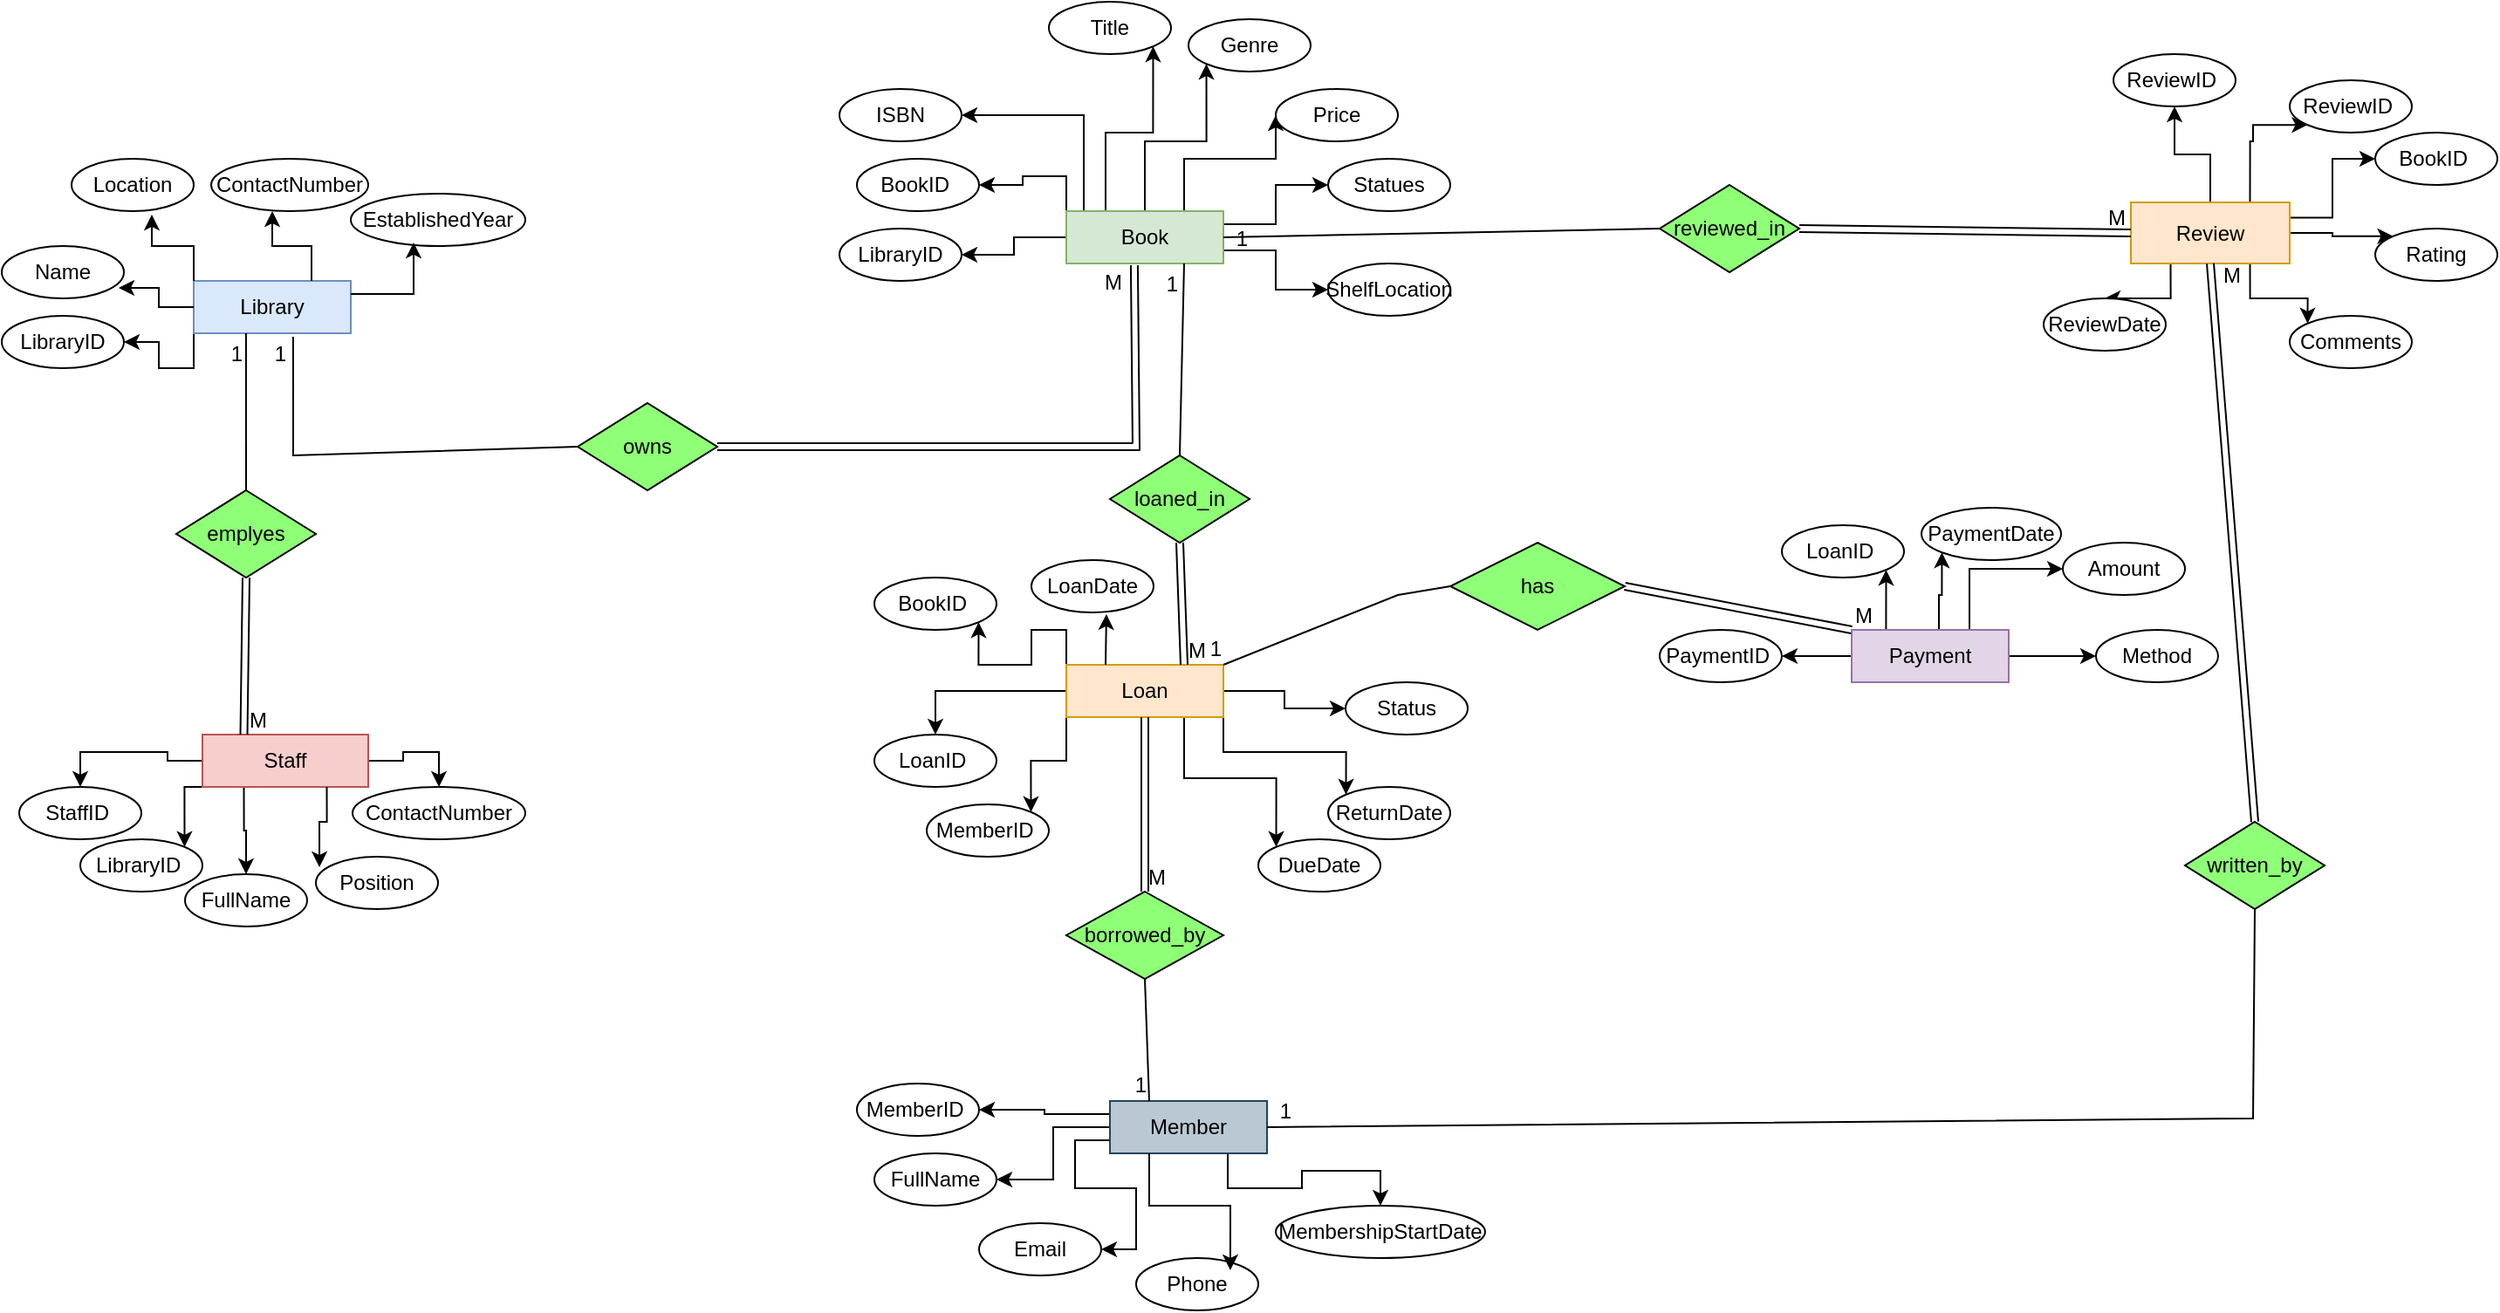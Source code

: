 <mxfile version="27.1.1">
  <diagram name="Page-1" id="rBHFA6Y7nBq18i1wPeov">
    <mxGraphModel dx="1657" dy="786" grid="1" gridSize="10" guides="1" tooltips="1" connect="1" arrows="1" fold="1" page="1" pageScale="1" pageWidth="827" pageHeight="1169" math="0" shadow="0">
      <root>
        <mxCell id="0" />
        <mxCell id="1" parent="0" />
        <mxCell id="kbJRGEqropHdvLp3n68f-18" style="edgeStyle=orthogonalEdgeStyle;rounded=0;orthogonalLoop=1;jettySize=auto;html=1;exitX=0;exitY=1;exitDx=0;exitDy=0;entryX=1;entryY=0.5;entryDx=0;entryDy=0;" parent="1" source="kbJRGEqropHdvLp3n68f-1" target="kbJRGEqropHdvLp3n68f-14" edge="1">
          <mxGeometry relative="1" as="geometry" />
        </mxCell>
        <mxCell id="kbJRGEqropHdvLp3n68f-1" value="Library" style="rounded=0;whiteSpace=wrap;html=1;fillColor=#dae8fc;strokeColor=#6c8ebf;" parent="1" vertex="1">
          <mxGeometry x="130" y="300" width="90" height="30" as="geometry" />
        </mxCell>
        <mxCell id="kbJRGEqropHdvLp3n68f-91" style="edgeStyle=orthogonalEdgeStyle;rounded=0;orthogonalLoop=1;jettySize=auto;html=1;exitX=0;exitY=0.5;exitDx=0;exitDy=0;" parent="1" source="kbJRGEqropHdvLp3n68f-2" target="kbJRGEqropHdvLp3n68f-27" edge="1">
          <mxGeometry relative="1" as="geometry" />
        </mxCell>
        <mxCell id="kbJRGEqropHdvLp3n68f-92" style="edgeStyle=orthogonalEdgeStyle;rounded=0;orthogonalLoop=1;jettySize=auto;html=1;exitX=0;exitY=0;exitDx=0;exitDy=0;entryX=1;entryY=0.5;entryDx=0;entryDy=0;" parent="1" source="kbJRGEqropHdvLp3n68f-2" target="kbJRGEqropHdvLp3n68f-26" edge="1">
          <mxGeometry relative="1" as="geometry" />
        </mxCell>
        <mxCell id="kbJRGEqropHdvLp3n68f-93" style="edgeStyle=orthogonalEdgeStyle;rounded=0;orthogonalLoop=1;jettySize=auto;html=1;exitX=0.5;exitY=0;exitDx=0;exitDy=0;entryX=1;entryY=0.5;entryDx=0;entryDy=0;" parent="1" source="kbJRGEqropHdvLp3n68f-2" target="kbJRGEqropHdvLp3n68f-25" edge="1">
          <mxGeometry relative="1" as="geometry">
            <Array as="points">
              <mxPoint x="675" y="270" />
              <mxPoint x="640" y="270" />
              <mxPoint x="640" y="205" />
            </Array>
          </mxGeometry>
        </mxCell>
        <mxCell id="kbJRGEqropHdvLp3n68f-95" style="edgeStyle=orthogonalEdgeStyle;rounded=0;orthogonalLoop=1;jettySize=auto;html=1;exitX=0.25;exitY=0;exitDx=0;exitDy=0;entryX=1;entryY=1;entryDx=0;entryDy=0;" parent="1" source="kbJRGEqropHdvLp3n68f-2" target="kbJRGEqropHdvLp3n68f-24" edge="1">
          <mxGeometry relative="1" as="geometry" />
        </mxCell>
        <mxCell id="kbJRGEqropHdvLp3n68f-96" style="edgeStyle=orthogonalEdgeStyle;rounded=0;orthogonalLoop=1;jettySize=auto;html=1;exitX=0.5;exitY=0;exitDx=0;exitDy=0;entryX=0;entryY=1;entryDx=0;entryDy=0;" parent="1" source="kbJRGEqropHdvLp3n68f-2" target="kbJRGEqropHdvLp3n68f-23" edge="1">
          <mxGeometry relative="1" as="geometry" />
        </mxCell>
        <mxCell id="kbJRGEqropHdvLp3n68f-97" style="edgeStyle=orthogonalEdgeStyle;rounded=0;orthogonalLoop=1;jettySize=auto;html=1;exitX=0.75;exitY=0;exitDx=0;exitDy=0;entryX=0;entryY=0.5;entryDx=0;entryDy=0;" parent="1" source="kbJRGEqropHdvLp3n68f-2" target="kbJRGEqropHdvLp3n68f-22" edge="1">
          <mxGeometry relative="1" as="geometry">
            <Array as="points">
              <mxPoint x="698" y="230" />
              <mxPoint x="750" y="230" />
            </Array>
          </mxGeometry>
        </mxCell>
        <mxCell id="kbJRGEqropHdvLp3n68f-99" style="edgeStyle=orthogonalEdgeStyle;rounded=0;orthogonalLoop=1;jettySize=auto;html=1;exitX=1;exitY=0.25;exitDx=0;exitDy=0;entryX=0;entryY=0.5;entryDx=0;entryDy=0;" parent="1" source="kbJRGEqropHdvLp3n68f-2" target="kbJRGEqropHdvLp3n68f-21" edge="1">
          <mxGeometry relative="1" as="geometry" />
        </mxCell>
        <mxCell id="kbJRGEqropHdvLp3n68f-100" style="edgeStyle=orthogonalEdgeStyle;rounded=0;orthogonalLoop=1;jettySize=auto;html=1;exitX=1;exitY=0.75;exitDx=0;exitDy=0;entryX=0;entryY=0.5;entryDx=0;entryDy=0;" parent="1" source="kbJRGEqropHdvLp3n68f-2" target="kbJRGEqropHdvLp3n68f-34" edge="1">
          <mxGeometry relative="1" as="geometry" />
        </mxCell>
        <mxCell id="kbJRGEqropHdvLp3n68f-2" value="Book" style="rounded=0;whiteSpace=wrap;html=1;fillColor=#d5e8d4;strokeColor=#82b366;" parent="1" vertex="1">
          <mxGeometry x="630" y="260" width="90" height="30" as="geometry" />
        </mxCell>
        <mxCell id="kbJRGEqropHdvLp3n68f-60" style="edgeStyle=orthogonalEdgeStyle;rounded=0;orthogonalLoop=1;jettySize=auto;html=1;exitX=0;exitY=0.25;exitDx=0;exitDy=0;entryX=1;entryY=0.5;entryDx=0;entryDy=0;" parent="1" source="kbJRGEqropHdvLp3n68f-3" target="kbJRGEqropHdvLp3n68f-28" edge="1">
          <mxGeometry relative="1" as="geometry" />
        </mxCell>
        <mxCell id="kbJRGEqropHdvLp3n68f-61" style="edgeStyle=orthogonalEdgeStyle;rounded=0;orthogonalLoop=1;jettySize=auto;html=1;entryX=1;entryY=0.5;entryDx=0;entryDy=0;" parent="1" source="kbJRGEqropHdvLp3n68f-3" target="kbJRGEqropHdvLp3n68f-29" edge="1">
          <mxGeometry relative="1" as="geometry" />
        </mxCell>
        <mxCell id="kbJRGEqropHdvLp3n68f-62" style="edgeStyle=orthogonalEdgeStyle;rounded=0;orthogonalLoop=1;jettySize=auto;html=1;exitX=0;exitY=0.75;exitDx=0;exitDy=0;entryX=1;entryY=0.5;entryDx=0;entryDy=0;" parent="1" source="kbJRGEqropHdvLp3n68f-3" target="kbJRGEqropHdvLp3n68f-30" edge="1">
          <mxGeometry relative="1" as="geometry" />
        </mxCell>
        <mxCell id="kbJRGEqropHdvLp3n68f-64" style="edgeStyle=orthogonalEdgeStyle;rounded=0;orthogonalLoop=1;jettySize=auto;html=1;exitX=0.75;exitY=1;exitDx=0;exitDy=0;entryX=0.5;entryY=0;entryDx=0;entryDy=0;" parent="1" source="kbJRGEqropHdvLp3n68f-3" target="kbJRGEqropHdvLp3n68f-32" edge="1">
          <mxGeometry relative="1" as="geometry" />
        </mxCell>
        <mxCell id="kbJRGEqropHdvLp3n68f-3" value="Member" style="rounded=0;whiteSpace=wrap;html=1;fillColor=#bac8d3;strokeColor=#23445d;" parent="1" vertex="1">
          <mxGeometry x="655" y="770" width="90" height="30" as="geometry" />
        </mxCell>
        <mxCell id="kbJRGEqropHdvLp3n68f-67" style="edgeStyle=orthogonalEdgeStyle;rounded=0;orthogonalLoop=1;jettySize=auto;html=1;exitX=0;exitY=0.5;exitDx=0;exitDy=0;" parent="1" source="kbJRGEqropHdvLp3n68f-5" target="kbJRGEqropHdvLp3n68f-35" edge="1">
          <mxGeometry relative="1" as="geometry" />
        </mxCell>
        <mxCell id="kbJRGEqropHdvLp3n68f-68" style="edgeStyle=orthogonalEdgeStyle;rounded=0;orthogonalLoop=1;jettySize=auto;html=1;exitX=0;exitY=1;exitDx=0;exitDy=0;entryX=1;entryY=0;entryDx=0;entryDy=0;" parent="1" source="kbJRGEqropHdvLp3n68f-5" target="kbJRGEqropHdvLp3n68f-36" edge="1">
          <mxGeometry relative="1" as="geometry" />
        </mxCell>
        <mxCell id="kbJRGEqropHdvLp3n68f-71" style="edgeStyle=orthogonalEdgeStyle;rounded=0;orthogonalLoop=1;jettySize=auto;html=1;exitX=0.75;exitY=1;exitDx=0;exitDy=0;entryX=0;entryY=0;entryDx=0;entryDy=0;" parent="1" source="kbJRGEqropHdvLp3n68f-5" target="kbJRGEqropHdvLp3n68f-39" edge="1">
          <mxGeometry relative="1" as="geometry" />
        </mxCell>
        <mxCell id="kbJRGEqropHdvLp3n68f-73" style="edgeStyle=orthogonalEdgeStyle;rounded=0;orthogonalLoop=1;jettySize=auto;html=1;exitX=1;exitY=1;exitDx=0;exitDy=0;entryX=0;entryY=0;entryDx=0;entryDy=0;" parent="1" source="kbJRGEqropHdvLp3n68f-5" target="kbJRGEqropHdvLp3n68f-40" edge="1">
          <mxGeometry relative="1" as="geometry" />
        </mxCell>
        <mxCell id="kbJRGEqropHdvLp3n68f-74" style="edgeStyle=orthogonalEdgeStyle;rounded=0;orthogonalLoop=1;jettySize=auto;html=1;exitX=1;exitY=0.5;exitDx=0;exitDy=0;entryX=0;entryY=0.5;entryDx=0;entryDy=0;" parent="1" source="kbJRGEqropHdvLp3n68f-5" target="kbJRGEqropHdvLp3n68f-41" edge="1">
          <mxGeometry relative="1" as="geometry" />
        </mxCell>
        <mxCell id="h46miChOFF45cCHaGkxQ-20" style="edgeStyle=orthogonalEdgeStyle;rounded=0;orthogonalLoop=1;jettySize=auto;html=1;exitX=0;exitY=0;exitDx=0;exitDy=0;entryX=1;entryY=1;entryDx=0;entryDy=0;" edge="1" parent="1" source="kbJRGEqropHdvLp3n68f-5" target="kbJRGEqropHdvLp3n68f-37">
          <mxGeometry relative="1" as="geometry" />
        </mxCell>
        <mxCell id="kbJRGEqropHdvLp3n68f-5" value="Loan" style="rounded=0;whiteSpace=wrap;html=1;fillColor=#ffe6cc;strokeColor=#d79b00;" parent="1" vertex="1">
          <mxGeometry x="630" y="520" width="90" height="30" as="geometry" />
        </mxCell>
        <mxCell id="kbJRGEqropHdvLp3n68f-80" style="edgeStyle=orthogonalEdgeStyle;rounded=0;orthogonalLoop=1;jettySize=auto;html=1;exitX=0;exitY=0.5;exitDx=0;exitDy=0;" parent="1" source="kbJRGEqropHdvLp3n68f-6" target="kbJRGEqropHdvLp3n68f-45" edge="1">
          <mxGeometry relative="1" as="geometry" />
        </mxCell>
        <mxCell id="kbJRGEqropHdvLp3n68f-81" style="edgeStyle=orthogonalEdgeStyle;rounded=0;orthogonalLoop=1;jettySize=auto;html=1;exitX=0;exitY=0;exitDx=0;exitDy=0;entryX=1;entryY=1;entryDx=0;entryDy=0;" parent="1" source="kbJRGEqropHdvLp3n68f-6" target="kbJRGEqropHdvLp3n68f-42" edge="1">
          <mxGeometry relative="1" as="geometry" />
        </mxCell>
        <mxCell id="kbJRGEqropHdvLp3n68f-82" style="edgeStyle=orthogonalEdgeStyle;rounded=0;orthogonalLoop=1;jettySize=auto;html=1;exitX=0.25;exitY=0;exitDx=0;exitDy=0;entryX=0;entryY=1;entryDx=0;entryDy=0;" parent="1" source="kbJRGEqropHdvLp3n68f-6" target="kbJRGEqropHdvLp3n68f-44" edge="1">
          <mxGeometry relative="1" as="geometry">
            <Array as="points">
              <mxPoint x="1130" y="500" />
              <mxPoint x="1130" y="480" />
              <mxPoint x="1132" y="480" />
            </Array>
          </mxGeometry>
        </mxCell>
        <mxCell id="kbJRGEqropHdvLp3n68f-83" style="edgeStyle=orthogonalEdgeStyle;rounded=0;orthogonalLoop=1;jettySize=auto;html=1;exitX=0.75;exitY=0;exitDx=0;exitDy=0;entryX=0;entryY=0.5;entryDx=0;entryDy=0;" parent="1" source="kbJRGEqropHdvLp3n68f-6" target="kbJRGEqropHdvLp3n68f-46" edge="1">
          <mxGeometry relative="1" as="geometry" />
        </mxCell>
        <mxCell id="kbJRGEqropHdvLp3n68f-84" style="edgeStyle=orthogonalEdgeStyle;rounded=0;orthogonalLoop=1;jettySize=auto;html=1;exitX=1;exitY=0.5;exitDx=0;exitDy=0;entryX=0;entryY=0.5;entryDx=0;entryDy=0;" parent="1" source="kbJRGEqropHdvLp3n68f-6" target="kbJRGEqropHdvLp3n68f-47" edge="1">
          <mxGeometry relative="1" as="geometry" />
        </mxCell>
        <mxCell id="kbJRGEqropHdvLp3n68f-6" value="Payment" style="rounded=0;whiteSpace=wrap;html=1;fillColor=#e1d5e7;strokeColor=#9673a6;" parent="1" vertex="1">
          <mxGeometry x="1080" y="500" width="90" height="30" as="geometry" />
        </mxCell>
        <mxCell id="kbJRGEqropHdvLp3n68f-75" style="edgeStyle=orthogonalEdgeStyle;rounded=0;orthogonalLoop=1;jettySize=auto;html=1;exitX=0;exitY=0.5;exitDx=0;exitDy=0;entryX=0.5;entryY=0;entryDx=0;entryDy=0;" parent="1" source="kbJRGEqropHdvLp3n68f-7" target="kbJRGEqropHdvLp3n68f-49" edge="1">
          <mxGeometry relative="1" as="geometry" />
        </mxCell>
        <mxCell id="kbJRGEqropHdvLp3n68f-76" style="edgeStyle=orthogonalEdgeStyle;rounded=0;orthogonalLoop=1;jettySize=auto;html=1;exitX=0;exitY=1;exitDx=0;exitDy=0;entryX=1;entryY=0;entryDx=0;entryDy=0;" parent="1" source="kbJRGEqropHdvLp3n68f-7" target="kbJRGEqropHdvLp3n68f-50" edge="1">
          <mxGeometry relative="1" as="geometry" />
        </mxCell>
        <mxCell id="kbJRGEqropHdvLp3n68f-77" style="edgeStyle=orthogonalEdgeStyle;rounded=0;orthogonalLoop=1;jettySize=auto;html=1;exitX=0.25;exitY=1;exitDx=0;exitDy=0;" parent="1" source="kbJRGEqropHdvLp3n68f-7" target="kbJRGEqropHdvLp3n68f-51" edge="1">
          <mxGeometry relative="1" as="geometry" />
        </mxCell>
        <mxCell id="kbJRGEqropHdvLp3n68f-79" style="edgeStyle=orthogonalEdgeStyle;rounded=0;orthogonalLoop=1;jettySize=auto;html=1;exitX=1;exitY=0.5;exitDx=0;exitDy=0;entryX=0.5;entryY=0;entryDx=0;entryDy=0;" parent="1" source="kbJRGEqropHdvLp3n68f-7" target="kbJRGEqropHdvLp3n68f-53" edge="1">
          <mxGeometry relative="1" as="geometry" />
        </mxCell>
        <mxCell id="kbJRGEqropHdvLp3n68f-7" value="Staff" style="rounded=0;whiteSpace=wrap;html=1;fillColor=#f8cecc;strokeColor=#b85450;" parent="1" vertex="1">
          <mxGeometry x="135" y="560" width="95" height="30" as="geometry" />
        </mxCell>
        <mxCell id="kbJRGEqropHdvLp3n68f-85" style="edgeStyle=orthogonalEdgeStyle;rounded=0;orthogonalLoop=1;jettySize=auto;html=1;exitX=0.5;exitY=0;exitDx=0;exitDy=0;entryX=0.5;entryY=1;entryDx=0;entryDy=0;" parent="1" source="kbJRGEqropHdvLp3n68f-8" target="kbJRGEqropHdvLp3n68f-54" edge="1">
          <mxGeometry relative="1" as="geometry" />
        </mxCell>
        <mxCell id="kbJRGEqropHdvLp3n68f-86" style="edgeStyle=orthogonalEdgeStyle;rounded=0;orthogonalLoop=1;jettySize=auto;html=1;exitX=0.75;exitY=0;exitDx=0;exitDy=0;entryX=0;entryY=1;entryDx=0;entryDy=0;" parent="1" source="kbJRGEqropHdvLp3n68f-8" target="kbJRGEqropHdvLp3n68f-55" edge="1">
          <mxGeometry relative="1" as="geometry">
            <Array as="points">
              <mxPoint x="1310" y="220" />
            </Array>
          </mxGeometry>
        </mxCell>
        <mxCell id="kbJRGEqropHdvLp3n68f-87" style="edgeStyle=orthogonalEdgeStyle;rounded=0;orthogonalLoop=1;jettySize=auto;html=1;exitX=1;exitY=0.25;exitDx=0;exitDy=0;entryX=0;entryY=0.5;entryDx=0;entryDy=0;" parent="1" source="kbJRGEqropHdvLp3n68f-8" target="kbJRGEqropHdvLp3n68f-56" edge="1">
          <mxGeometry relative="1" as="geometry" />
        </mxCell>
        <mxCell id="kbJRGEqropHdvLp3n68f-88" style="edgeStyle=orthogonalEdgeStyle;rounded=0;orthogonalLoop=1;jettySize=auto;html=1;exitX=1;exitY=0.5;exitDx=0;exitDy=0;entryX=0;entryY=0;entryDx=0;entryDy=0;" parent="1" source="kbJRGEqropHdvLp3n68f-8" target="kbJRGEqropHdvLp3n68f-57" edge="1">
          <mxGeometry relative="1" as="geometry" />
        </mxCell>
        <mxCell id="kbJRGEqropHdvLp3n68f-89" style="edgeStyle=orthogonalEdgeStyle;rounded=0;orthogonalLoop=1;jettySize=auto;html=1;exitX=0.75;exitY=1;exitDx=0;exitDy=0;entryX=0;entryY=0;entryDx=0;entryDy=0;" parent="1" source="kbJRGEqropHdvLp3n68f-8" target="kbJRGEqropHdvLp3n68f-58" edge="1">
          <mxGeometry relative="1" as="geometry" />
        </mxCell>
        <mxCell id="kbJRGEqropHdvLp3n68f-90" style="edgeStyle=orthogonalEdgeStyle;rounded=0;orthogonalLoop=1;jettySize=auto;html=1;exitX=0.25;exitY=1;exitDx=0;exitDy=0;entryX=0.5;entryY=0;entryDx=0;entryDy=0;" parent="1" source="kbJRGEqropHdvLp3n68f-8" target="kbJRGEqropHdvLp3n68f-59" edge="1">
          <mxGeometry relative="1" as="geometry" />
        </mxCell>
        <mxCell id="kbJRGEqropHdvLp3n68f-8" value="Review" style="rounded=0;whiteSpace=wrap;html=1;fillColor=#ffe6cc;strokeColor=#d79b00;" parent="1" vertex="1">
          <mxGeometry x="1240" y="255" width="91" height="35" as="geometry" />
        </mxCell>
        <mxCell id="kbJRGEqropHdvLp3n68f-10" value="Location" style="ellipse;whiteSpace=wrap;html=1;" parent="1" vertex="1">
          <mxGeometry x="60" y="230" width="70" height="30" as="geometry" />
        </mxCell>
        <mxCell id="kbJRGEqropHdvLp3n68f-11" value="ContactNumber" style="ellipse;whiteSpace=wrap;html=1;" parent="1" vertex="1">
          <mxGeometry x="140" y="230" width="90" height="30" as="geometry" />
        </mxCell>
        <mxCell id="kbJRGEqropHdvLp3n68f-12" value="EstablishedYear" style="ellipse;whiteSpace=wrap;html=1;" parent="1" vertex="1">
          <mxGeometry x="220" y="250" width="100" height="30" as="geometry" />
        </mxCell>
        <mxCell id="kbJRGEqropHdvLp3n68f-13" value="Name" style="ellipse;whiteSpace=wrap;html=1;" parent="1" vertex="1">
          <mxGeometry x="20" y="280" width="70" height="30" as="geometry" />
        </mxCell>
        <mxCell id="kbJRGEqropHdvLp3n68f-14" value="LibraryID" style="ellipse;whiteSpace=wrap;html=1;" parent="1" vertex="1">
          <mxGeometry x="20" y="320" width="70" height="30" as="geometry" />
        </mxCell>
        <mxCell id="kbJRGEqropHdvLp3n68f-15" style="edgeStyle=orthogonalEdgeStyle;rounded=0;orthogonalLoop=1;jettySize=auto;html=1;exitX=1;exitY=0.25;exitDx=0;exitDy=0;entryX=0.36;entryY=0.933;entryDx=0;entryDy=0;entryPerimeter=0;" parent="1" source="kbJRGEqropHdvLp3n68f-1" target="kbJRGEqropHdvLp3n68f-12" edge="1">
          <mxGeometry relative="1" as="geometry" />
        </mxCell>
        <mxCell id="kbJRGEqropHdvLp3n68f-16" style="edgeStyle=orthogonalEdgeStyle;rounded=0;orthogonalLoop=1;jettySize=auto;html=1;exitX=0.75;exitY=0;exitDx=0;exitDy=0;entryX=0.389;entryY=1;entryDx=0;entryDy=0;entryPerimeter=0;" parent="1" source="kbJRGEqropHdvLp3n68f-1" target="kbJRGEqropHdvLp3n68f-11" edge="1">
          <mxGeometry relative="1" as="geometry" />
        </mxCell>
        <mxCell id="kbJRGEqropHdvLp3n68f-19" style="edgeStyle=orthogonalEdgeStyle;rounded=0;orthogonalLoop=1;jettySize=auto;html=1;exitX=0;exitY=0.5;exitDx=0;exitDy=0;entryX=0.957;entryY=0.8;entryDx=0;entryDy=0;entryPerimeter=0;" parent="1" source="kbJRGEqropHdvLp3n68f-1" target="kbJRGEqropHdvLp3n68f-13" edge="1">
          <mxGeometry relative="1" as="geometry" />
        </mxCell>
        <mxCell id="kbJRGEqropHdvLp3n68f-20" style="edgeStyle=orthogonalEdgeStyle;rounded=0;orthogonalLoop=1;jettySize=auto;html=1;exitX=0;exitY=0;exitDx=0;exitDy=0;entryX=0.657;entryY=1.067;entryDx=0;entryDy=0;entryPerimeter=0;" parent="1" source="kbJRGEqropHdvLp3n68f-1" target="kbJRGEqropHdvLp3n68f-10" edge="1">
          <mxGeometry relative="1" as="geometry" />
        </mxCell>
        <mxCell id="kbJRGEqropHdvLp3n68f-21" value="Statues" style="ellipse;whiteSpace=wrap;html=1;" parent="1" vertex="1">
          <mxGeometry x="780" y="230" width="70" height="30" as="geometry" />
        </mxCell>
        <mxCell id="kbJRGEqropHdvLp3n68f-22" value="Price" style="ellipse;whiteSpace=wrap;html=1;" parent="1" vertex="1">
          <mxGeometry x="750" y="190" width="70" height="30" as="geometry" />
        </mxCell>
        <mxCell id="kbJRGEqropHdvLp3n68f-23" value="Genre" style="ellipse;whiteSpace=wrap;html=1;" parent="1" vertex="1">
          <mxGeometry x="700" y="150" width="70" height="30" as="geometry" />
        </mxCell>
        <mxCell id="kbJRGEqropHdvLp3n68f-24" value="Title" style="ellipse;whiteSpace=wrap;html=1;" parent="1" vertex="1">
          <mxGeometry x="620" y="140" width="70" height="30" as="geometry" />
        </mxCell>
        <mxCell id="kbJRGEqropHdvLp3n68f-25" value="ISBN" style="ellipse;whiteSpace=wrap;html=1;" parent="1" vertex="1">
          <mxGeometry x="500" y="190" width="70" height="30" as="geometry" />
        </mxCell>
        <mxCell id="kbJRGEqropHdvLp3n68f-26" value="BookID&amp;nbsp;" style="ellipse;whiteSpace=wrap;html=1;" parent="1" vertex="1">
          <mxGeometry x="510" y="230" width="70" height="30" as="geometry" />
        </mxCell>
        <mxCell id="kbJRGEqropHdvLp3n68f-27" value="LibraryID" style="ellipse;whiteSpace=wrap;html=1;" parent="1" vertex="1">
          <mxGeometry x="500" y="270" width="70" height="30" as="geometry" />
        </mxCell>
        <mxCell id="kbJRGEqropHdvLp3n68f-28" value="MemberID&amp;nbsp;" style="ellipse;whiteSpace=wrap;html=1;" parent="1" vertex="1">
          <mxGeometry x="510" y="760" width="70" height="30" as="geometry" />
        </mxCell>
        <mxCell id="kbJRGEqropHdvLp3n68f-29" value="FullName" style="ellipse;whiteSpace=wrap;html=1;" parent="1" vertex="1">
          <mxGeometry x="520" y="800" width="70" height="30" as="geometry" />
        </mxCell>
        <mxCell id="kbJRGEqropHdvLp3n68f-30" value="Email" style="ellipse;whiteSpace=wrap;html=1;" parent="1" vertex="1">
          <mxGeometry x="580" y="840" width="70" height="30" as="geometry" />
        </mxCell>
        <mxCell id="kbJRGEqropHdvLp3n68f-31" value="Phone" style="ellipse;whiteSpace=wrap;html=1;" parent="1" vertex="1">
          <mxGeometry x="670" y="860" width="70" height="30" as="geometry" />
        </mxCell>
        <mxCell id="kbJRGEqropHdvLp3n68f-32" value="MembershipStartDate" style="ellipse;whiteSpace=wrap;html=1;" parent="1" vertex="1">
          <mxGeometry x="750" y="830" width="120" height="30" as="geometry" />
        </mxCell>
        <mxCell id="kbJRGEqropHdvLp3n68f-34" value="ShelfLocation" style="ellipse;whiteSpace=wrap;html=1;" parent="1" vertex="1">
          <mxGeometry x="780" y="290" width="70" height="30" as="geometry" />
        </mxCell>
        <mxCell id="kbJRGEqropHdvLp3n68f-35" value="LoanID&amp;nbsp;" style="ellipse;whiteSpace=wrap;html=1;" parent="1" vertex="1">
          <mxGeometry x="520" y="560" width="70" height="30" as="geometry" />
        </mxCell>
        <mxCell id="kbJRGEqropHdvLp3n68f-36" value="MemberID&amp;nbsp;" style="ellipse;whiteSpace=wrap;html=1;" parent="1" vertex="1">
          <mxGeometry x="550" y="600" width="70" height="30" as="geometry" />
        </mxCell>
        <mxCell id="kbJRGEqropHdvLp3n68f-37" value="BookID&amp;nbsp;" style="ellipse;whiteSpace=wrap;html=1;" parent="1" vertex="1">
          <mxGeometry x="520" y="470" width="70" height="30" as="geometry" />
        </mxCell>
        <mxCell id="kbJRGEqropHdvLp3n68f-38" value="LoanDate" style="ellipse;whiteSpace=wrap;html=1;" parent="1" vertex="1">
          <mxGeometry x="610" y="460" width="70" height="30" as="geometry" />
        </mxCell>
        <mxCell id="kbJRGEqropHdvLp3n68f-39" value="DueDate" style="ellipse;whiteSpace=wrap;html=1;" parent="1" vertex="1">
          <mxGeometry x="740" y="620" width="70" height="30" as="geometry" />
        </mxCell>
        <mxCell id="kbJRGEqropHdvLp3n68f-40" value="ReturnDate" style="ellipse;whiteSpace=wrap;html=1;" parent="1" vertex="1">
          <mxGeometry x="780" y="590" width="70" height="30" as="geometry" />
        </mxCell>
        <mxCell id="kbJRGEqropHdvLp3n68f-41" value="Status" style="ellipse;whiteSpace=wrap;html=1;" parent="1" vertex="1">
          <mxGeometry x="790" y="530" width="70" height="30" as="geometry" />
        </mxCell>
        <mxCell id="kbJRGEqropHdvLp3n68f-42" value="LoanID&amp;nbsp;" style="ellipse;whiteSpace=wrap;html=1;" parent="1" vertex="1">
          <mxGeometry x="1040" y="440" width="70" height="30" as="geometry" />
        </mxCell>
        <mxCell id="kbJRGEqropHdvLp3n68f-44" value="PaymentDate" style="ellipse;whiteSpace=wrap;html=1;" parent="1" vertex="1">
          <mxGeometry x="1120" y="430" width="80" height="30" as="geometry" />
        </mxCell>
        <mxCell id="kbJRGEqropHdvLp3n68f-45" value="PaymentID&amp;nbsp;" style="ellipse;whiteSpace=wrap;html=1;" parent="1" vertex="1">
          <mxGeometry x="970" y="500" width="70" height="30" as="geometry" />
        </mxCell>
        <mxCell id="kbJRGEqropHdvLp3n68f-46" value="&lt;div&gt;Amount&lt;/div&gt;" style="ellipse;whiteSpace=wrap;html=1;" parent="1" vertex="1">
          <mxGeometry x="1201" y="450" width="70" height="30" as="geometry" />
        </mxCell>
        <mxCell id="kbJRGEqropHdvLp3n68f-47" value="Method" style="ellipse;whiteSpace=wrap;html=1;" parent="1" vertex="1">
          <mxGeometry x="1220" y="500" width="70" height="30" as="geometry" />
        </mxCell>
        <mxCell id="kbJRGEqropHdvLp3n68f-49" value="StaffID&amp;nbsp;" style="ellipse;whiteSpace=wrap;html=1;" parent="1" vertex="1">
          <mxGeometry x="30" y="590" width="70" height="30" as="geometry" />
        </mxCell>
        <mxCell id="kbJRGEqropHdvLp3n68f-50" value="LibraryID&amp;nbsp;" style="ellipse;whiteSpace=wrap;html=1;" parent="1" vertex="1">
          <mxGeometry x="65" y="620" width="70" height="30" as="geometry" />
        </mxCell>
        <mxCell id="kbJRGEqropHdvLp3n68f-51" value="FullName" style="ellipse;whiteSpace=wrap;html=1;" parent="1" vertex="1">
          <mxGeometry x="125" y="640" width="70" height="30" as="geometry" />
        </mxCell>
        <mxCell id="kbJRGEqropHdvLp3n68f-52" value="Position" style="ellipse;whiteSpace=wrap;html=1;" parent="1" vertex="1">
          <mxGeometry x="200" y="630" width="70" height="30" as="geometry" />
        </mxCell>
        <mxCell id="kbJRGEqropHdvLp3n68f-53" value="ContactNumber" style="ellipse;whiteSpace=wrap;html=1;" parent="1" vertex="1">
          <mxGeometry x="221" y="590" width="99" height="30" as="geometry" />
        </mxCell>
        <mxCell id="kbJRGEqropHdvLp3n68f-54" value="ReviewID&amp;nbsp;" style="ellipse;whiteSpace=wrap;html=1;" parent="1" vertex="1">
          <mxGeometry x="1230" y="170" width="70" height="30" as="geometry" />
        </mxCell>
        <mxCell id="kbJRGEqropHdvLp3n68f-55" value="ReviewID&amp;nbsp;" style="ellipse;whiteSpace=wrap;html=1;" parent="1" vertex="1">
          <mxGeometry x="1331" y="185" width="70" height="30" as="geometry" />
        </mxCell>
        <mxCell id="kbJRGEqropHdvLp3n68f-56" value="BookID&amp;nbsp;" style="ellipse;whiteSpace=wrap;html=1;" parent="1" vertex="1">
          <mxGeometry x="1380" y="215" width="70" height="30" as="geometry" />
        </mxCell>
        <mxCell id="kbJRGEqropHdvLp3n68f-57" value="Rating" style="ellipse;whiteSpace=wrap;html=1;" parent="1" vertex="1">
          <mxGeometry x="1380" y="270" width="70" height="30" as="geometry" />
        </mxCell>
        <mxCell id="kbJRGEqropHdvLp3n68f-58" value="Comments" style="ellipse;whiteSpace=wrap;html=1;" parent="1" vertex="1">
          <mxGeometry x="1331" y="320" width="70" height="30" as="geometry" />
        </mxCell>
        <mxCell id="kbJRGEqropHdvLp3n68f-59" value="ReviewDate" style="ellipse;whiteSpace=wrap;html=1;" parent="1" vertex="1">
          <mxGeometry x="1190" y="310" width="70" height="30" as="geometry" />
        </mxCell>
        <mxCell id="kbJRGEqropHdvLp3n68f-63" style="edgeStyle=orthogonalEdgeStyle;rounded=0;orthogonalLoop=1;jettySize=auto;html=1;exitX=0.25;exitY=1;exitDx=0;exitDy=0;entryX=0.771;entryY=0.233;entryDx=0;entryDy=0;entryPerimeter=0;" parent="1" source="kbJRGEqropHdvLp3n68f-3" target="kbJRGEqropHdvLp3n68f-31" edge="1">
          <mxGeometry relative="1" as="geometry" />
        </mxCell>
        <mxCell id="kbJRGEqropHdvLp3n68f-78" style="edgeStyle=orthogonalEdgeStyle;rounded=0;orthogonalLoop=1;jettySize=auto;html=1;exitX=0.75;exitY=1;exitDx=0;exitDy=0;entryX=0.029;entryY=0.2;entryDx=0;entryDy=0;entryPerimeter=0;" parent="1" source="kbJRGEqropHdvLp3n68f-7" target="kbJRGEqropHdvLp3n68f-52" edge="1">
          <mxGeometry relative="1" as="geometry" />
        </mxCell>
        <mxCell id="h46miChOFF45cCHaGkxQ-19" style="edgeStyle=orthogonalEdgeStyle;rounded=0;orthogonalLoop=1;jettySize=auto;html=1;exitX=0.25;exitY=0;exitDx=0;exitDy=0;entryX=0.614;entryY=1.033;entryDx=0;entryDy=0;entryPerimeter=0;" edge="1" parent="1" source="kbJRGEqropHdvLp3n68f-5" target="kbJRGEqropHdvLp3n68f-38">
          <mxGeometry relative="1" as="geometry" />
        </mxCell>
        <mxCell id="h46miChOFF45cCHaGkxQ-33" value="owns" style="rhombus;whiteSpace=wrap;html=1;fillColor=#8EFF77;" vertex="1" parent="1">
          <mxGeometry x="350" y="370" width="80" height="50" as="geometry" />
        </mxCell>
        <mxCell id="h46miChOFF45cCHaGkxQ-40" value="has" style="rhombus;whiteSpace=wrap;html=1;fillColor=#8EFF77;" vertex="1" parent="1">
          <mxGeometry x="850" y="450" width="100" height="50" as="geometry" />
        </mxCell>
        <mxCell id="h46miChOFF45cCHaGkxQ-46" value="emplyes" style="rhombus;whiteSpace=wrap;html=1;fillColor=#8EFF77;" vertex="1" parent="1">
          <mxGeometry x="120" y="420" width="80" height="50" as="geometry" />
        </mxCell>
        <mxCell id="h46miChOFF45cCHaGkxQ-52" value="reviewed_in" style="rhombus;whiteSpace=wrap;html=1;fillColor=#8EFF77;" vertex="1" parent="1">
          <mxGeometry x="970" y="245" width="80" height="50" as="geometry" />
        </mxCell>
        <mxCell id="h46miChOFF45cCHaGkxQ-57" value="loaned_in" style="rhombus;whiteSpace=wrap;html=1;fillColor=#8EFF77;" vertex="1" parent="1">
          <mxGeometry x="655" y="400" width="80" height="50" as="geometry" />
        </mxCell>
        <mxCell id="h46miChOFF45cCHaGkxQ-63" value="borrowed_by" style="rhombus;whiteSpace=wrap;html=1;fillColor=#8EFF77;" vertex="1" parent="1">
          <mxGeometry x="630" y="650" width="90" height="50" as="geometry" />
        </mxCell>
        <mxCell id="h46miChOFF45cCHaGkxQ-69" value="written_by" style="rhombus;whiteSpace=wrap;html=1;fillColor=#8EFF77;" vertex="1" parent="1">
          <mxGeometry x="1271" y="610" width="80" height="50" as="geometry" />
        </mxCell>
        <mxCell id="h46miChOFF45cCHaGkxQ-74" value="" style="endArrow=none;html=1;rounded=0;exitX=0;exitY=0.5;exitDx=0;exitDy=0;entryX=0.633;entryY=1.067;entryDx=0;entryDy=0;entryPerimeter=0;" edge="1" parent="1" source="h46miChOFF45cCHaGkxQ-33" target="kbJRGEqropHdvLp3n68f-1">
          <mxGeometry relative="1" as="geometry">
            <mxPoint x="190" y="350" as="sourcePoint" />
            <mxPoint x="350" y="350" as="targetPoint" />
            <Array as="points">
              <mxPoint x="187" y="400" />
            </Array>
          </mxGeometry>
        </mxCell>
        <mxCell id="h46miChOFF45cCHaGkxQ-75" value="1" style="resizable=0;html=1;whiteSpace=wrap;align=right;verticalAlign=bottom;" connectable="0" vertex="1" parent="h46miChOFF45cCHaGkxQ-74">
          <mxGeometry x="1" relative="1" as="geometry">
            <mxPoint x="-2" y="18" as="offset" />
          </mxGeometry>
        </mxCell>
        <mxCell id="h46miChOFF45cCHaGkxQ-76" value="" style="shape=link;html=1;rounded=0;entryX=1;entryY=0.5;entryDx=0;entryDy=0;exitX=0.433;exitY=1.033;exitDx=0;exitDy=0;exitPerimeter=0;" edge="1" parent="1" source="kbJRGEqropHdvLp3n68f-2" target="h46miChOFF45cCHaGkxQ-33">
          <mxGeometry relative="1" as="geometry">
            <mxPoint x="400" y="450" as="sourcePoint" />
            <mxPoint x="560" y="450" as="targetPoint" />
            <Array as="points">
              <mxPoint x="670" y="395" />
            </Array>
          </mxGeometry>
        </mxCell>
        <mxCell id="h46miChOFF45cCHaGkxQ-77" value="M" style="resizable=0;html=1;whiteSpace=wrap;align=left;verticalAlign=bottom;" connectable="0" vertex="1" parent="h46miChOFF45cCHaGkxQ-76">
          <mxGeometry x="-1" relative="1" as="geometry">
            <mxPoint x="-19" y="19" as="offset" />
          </mxGeometry>
        </mxCell>
        <mxCell id="h46miChOFF45cCHaGkxQ-79" value="" style="endArrow=none;html=1;rounded=0;entryX=0.333;entryY=1;entryDx=0;entryDy=0;entryPerimeter=0;exitX=0.5;exitY=0;exitDx=0;exitDy=0;" edge="1" parent="1" source="h46miChOFF45cCHaGkxQ-46" target="kbJRGEqropHdvLp3n68f-1">
          <mxGeometry relative="1" as="geometry">
            <mxPoint x="20" y="390" as="sourcePoint" />
            <mxPoint x="180" y="390" as="targetPoint" />
          </mxGeometry>
        </mxCell>
        <mxCell id="h46miChOFF45cCHaGkxQ-80" value="1" style="resizable=0;html=1;whiteSpace=wrap;align=right;verticalAlign=bottom;" connectable="0" vertex="1" parent="h46miChOFF45cCHaGkxQ-79">
          <mxGeometry x="1" relative="1" as="geometry">
            <mxPoint y="20" as="offset" />
          </mxGeometry>
        </mxCell>
        <mxCell id="h46miChOFF45cCHaGkxQ-81" value="" style="shape=link;html=1;rounded=0;entryX=0.5;entryY=1;entryDx=0;entryDy=0;exitX=0.25;exitY=0;exitDx=0;exitDy=0;" edge="1" parent="1" source="kbJRGEqropHdvLp3n68f-7" target="h46miChOFF45cCHaGkxQ-46">
          <mxGeometry relative="1" as="geometry">
            <mxPoint x="90" y="510" as="sourcePoint" />
            <mxPoint x="250" y="510" as="targetPoint" />
          </mxGeometry>
        </mxCell>
        <mxCell id="h46miChOFF45cCHaGkxQ-82" value="M" style="resizable=0;html=1;whiteSpace=wrap;align=left;verticalAlign=bottom;" connectable="0" vertex="1" parent="h46miChOFF45cCHaGkxQ-81">
          <mxGeometry x="-1" relative="1" as="geometry">
            <mxPoint x="1" as="offset" />
          </mxGeometry>
        </mxCell>
        <mxCell id="h46miChOFF45cCHaGkxQ-84" value="" style="shape=link;html=1;rounded=0;entryX=0.5;entryY=1;entryDx=0;entryDy=0;exitX=0.75;exitY=0;exitDx=0;exitDy=0;" edge="1" parent="1" source="kbJRGEqropHdvLp3n68f-5" target="h46miChOFF45cCHaGkxQ-57">
          <mxGeometry relative="1" as="geometry">
            <mxPoint x="630" y="450" as="sourcePoint" />
            <mxPoint x="790" y="450" as="targetPoint" />
          </mxGeometry>
        </mxCell>
        <mxCell id="h46miChOFF45cCHaGkxQ-85" value="M" style="resizable=0;html=1;whiteSpace=wrap;align=left;verticalAlign=bottom;" connectable="0" vertex="1" parent="h46miChOFF45cCHaGkxQ-84">
          <mxGeometry x="-1" relative="1" as="geometry" />
        </mxCell>
        <mxCell id="h46miChOFF45cCHaGkxQ-87" value="" style="endArrow=none;html=1;rounded=0;entryX=0.75;entryY=1;entryDx=0;entryDy=0;exitX=0.5;exitY=0;exitDx=0;exitDy=0;" edge="1" parent="1" source="h46miChOFF45cCHaGkxQ-57" target="kbJRGEqropHdvLp3n68f-2">
          <mxGeometry relative="1" as="geometry">
            <mxPoint x="560" y="340" as="sourcePoint" />
            <mxPoint x="720" y="340" as="targetPoint" />
          </mxGeometry>
        </mxCell>
        <mxCell id="h46miChOFF45cCHaGkxQ-88" value="1" style="resizable=0;html=1;whiteSpace=wrap;align=right;verticalAlign=bottom;" connectable="0" vertex="1" parent="h46miChOFF45cCHaGkxQ-87">
          <mxGeometry x="1" relative="1" as="geometry">
            <mxPoint x="-2" y="20" as="offset" />
          </mxGeometry>
        </mxCell>
        <mxCell id="h46miChOFF45cCHaGkxQ-94" value="" style="endArrow=none;html=1;rounded=0;entryX=1;entryY=0.5;entryDx=0;entryDy=0;exitX=0.5;exitY=1;exitDx=0;exitDy=0;" edge="1" parent="1" source="h46miChOFF45cCHaGkxQ-69" target="kbJRGEqropHdvLp3n68f-3">
          <mxGeometry relative="1" as="geometry">
            <mxPoint x="810" y="770" as="sourcePoint" />
            <mxPoint x="970" y="770" as="targetPoint" />
            <Array as="points">
              <mxPoint x="1310" y="780" />
            </Array>
          </mxGeometry>
        </mxCell>
        <mxCell id="h46miChOFF45cCHaGkxQ-95" value="1" style="resizable=0;html=1;whiteSpace=wrap;align=right;verticalAlign=bottom;" connectable="0" vertex="1" parent="h46miChOFF45cCHaGkxQ-94">
          <mxGeometry x="1" relative="1" as="geometry">
            <mxPoint x="15" as="offset" />
          </mxGeometry>
        </mxCell>
        <mxCell id="h46miChOFF45cCHaGkxQ-96" value="" style="shape=link;html=1;rounded=0;exitX=0.5;exitY=1;exitDx=0;exitDy=0;entryX=0.5;entryY=0;entryDx=0;entryDy=0;" edge="1" parent="1" source="kbJRGEqropHdvLp3n68f-8" target="h46miChOFF45cCHaGkxQ-69">
          <mxGeometry relative="1" as="geometry">
            <mxPoint x="1270" y="300" as="sourcePoint" />
            <mxPoint x="1430" y="300" as="targetPoint" />
          </mxGeometry>
        </mxCell>
        <mxCell id="h46miChOFF45cCHaGkxQ-97" value="M" style="resizable=0;html=1;whiteSpace=wrap;align=left;verticalAlign=bottom;" connectable="0" vertex="1" parent="h46miChOFF45cCHaGkxQ-96">
          <mxGeometry x="-1" relative="1" as="geometry">
            <mxPoint x="5" y="15" as="offset" />
          </mxGeometry>
        </mxCell>
        <mxCell id="h46miChOFF45cCHaGkxQ-99" value="" style="endArrow=none;html=1;rounded=0;entryX=1;entryY=0.5;entryDx=0;entryDy=0;exitX=0;exitY=0.5;exitDx=0;exitDy=0;" edge="1" parent="1" source="h46miChOFF45cCHaGkxQ-52" target="kbJRGEqropHdvLp3n68f-2">
          <mxGeometry relative="1" as="geometry">
            <mxPoint x="930" y="360" as="sourcePoint" />
            <mxPoint x="1090" y="360" as="targetPoint" />
          </mxGeometry>
        </mxCell>
        <mxCell id="h46miChOFF45cCHaGkxQ-100" value="1" style="resizable=0;html=1;whiteSpace=wrap;align=right;verticalAlign=bottom;" connectable="0" vertex="1" parent="h46miChOFF45cCHaGkxQ-99">
          <mxGeometry x="1" relative="1" as="geometry">
            <mxPoint x="15" y="10" as="offset" />
          </mxGeometry>
        </mxCell>
        <mxCell id="h46miChOFF45cCHaGkxQ-101" value="" style="shape=link;html=1;rounded=0;entryX=1;entryY=0.5;entryDx=0;entryDy=0;exitX=0;exitY=0.5;exitDx=0;exitDy=0;" edge="1" parent="1" source="kbJRGEqropHdvLp3n68f-8" target="h46miChOFF45cCHaGkxQ-52">
          <mxGeometry relative="1" as="geometry">
            <mxPoint x="1060" y="310" as="sourcePoint" />
            <mxPoint x="1220" y="310" as="targetPoint" />
          </mxGeometry>
        </mxCell>
        <mxCell id="h46miChOFF45cCHaGkxQ-102" value="M" style="resizable=0;html=1;whiteSpace=wrap;align=left;verticalAlign=bottom;" connectable="0" vertex="1" parent="h46miChOFF45cCHaGkxQ-101">
          <mxGeometry x="-1" relative="1" as="geometry">
            <mxPoint x="-15" as="offset" />
          </mxGeometry>
        </mxCell>
        <mxCell id="h46miChOFF45cCHaGkxQ-105" value="" style="endArrow=none;html=1;rounded=0;entryX=1;entryY=0;entryDx=0;entryDy=0;exitX=0;exitY=0.5;exitDx=0;exitDy=0;" edge="1" parent="1" source="h46miChOFF45cCHaGkxQ-40" target="kbJRGEqropHdvLp3n68f-5">
          <mxGeometry relative="1" as="geometry">
            <mxPoint x="760" y="480" as="sourcePoint" />
            <mxPoint x="920" y="480" as="targetPoint" />
            <Array as="points">
              <mxPoint x="820" y="480" />
            </Array>
          </mxGeometry>
        </mxCell>
        <mxCell id="h46miChOFF45cCHaGkxQ-106" value="1" style="resizable=0;html=1;whiteSpace=wrap;align=right;verticalAlign=bottom;" connectable="0" vertex="1" parent="h46miChOFF45cCHaGkxQ-105">
          <mxGeometry x="1" relative="1" as="geometry" />
        </mxCell>
        <mxCell id="h46miChOFF45cCHaGkxQ-107" value="" style="shape=link;html=1;rounded=0;entryX=1;entryY=0.5;entryDx=0;entryDy=0;exitX=0;exitY=0;exitDx=0;exitDy=0;" edge="1" parent="1" source="kbJRGEqropHdvLp3n68f-6" target="h46miChOFF45cCHaGkxQ-40">
          <mxGeometry relative="1" as="geometry">
            <mxPoint x="870" y="420" as="sourcePoint" />
            <mxPoint x="1030" y="420" as="targetPoint" />
          </mxGeometry>
        </mxCell>
        <mxCell id="h46miChOFF45cCHaGkxQ-108" value="M" style="resizable=0;html=1;whiteSpace=wrap;align=left;verticalAlign=bottom;" connectable="0" vertex="1" parent="h46miChOFF45cCHaGkxQ-107">
          <mxGeometry x="-1" relative="1" as="geometry" />
        </mxCell>
        <mxCell id="h46miChOFF45cCHaGkxQ-110" value="" style="shape=link;html=1;rounded=0;entryX=0.5;entryY=1;entryDx=0;entryDy=0;" edge="1" parent="1" source="h46miChOFF45cCHaGkxQ-63" target="kbJRGEqropHdvLp3n68f-5">
          <mxGeometry relative="1" as="geometry">
            <mxPoint x="480" y="680" as="sourcePoint" />
            <mxPoint x="640" y="680" as="targetPoint" />
          </mxGeometry>
        </mxCell>
        <mxCell id="h46miChOFF45cCHaGkxQ-111" value="M" style="resizable=0;html=1;whiteSpace=wrap;align=left;verticalAlign=bottom;" connectable="0" vertex="1" parent="h46miChOFF45cCHaGkxQ-110">
          <mxGeometry x="-1" relative="1" as="geometry" />
        </mxCell>
        <mxCell id="h46miChOFF45cCHaGkxQ-113" value="" style="endArrow=none;html=1;rounded=0;entryX=0.25;entryY=0;entryDx=0;entryDy=0;exitX=0.5;exitY=1;exitDx=0;exitDy=0;" edge="1" parent="1" source="h46miChOFF45cCHaGkxQ-63" target="kbJRGEqropHdvLp3n68f-3">
          <mxGeometry relative="1" as="geometry">
            <mxPoint x="460" y="700" as="sourcePoint" />
            <mxPoint x="620" y="700" as="targetPoint" />
          </mxGeometry>
        </mxCell>
        <mxCell id="h46miChOFF45cCHaGkxQ-114" value="1" style="resizable=0;html=1;whiteSpace=wrap;align=right;verticalAlign=bottom;" connectable="0" vertex="1" parent="h46miChOFF45cCHaGkxQ-113">
          <mxGeometry x="1" relative="1" as="geometry" />
        </mxCell>
      </root>
    </mxGraphModel>
  </diagram>
</mxfile>
